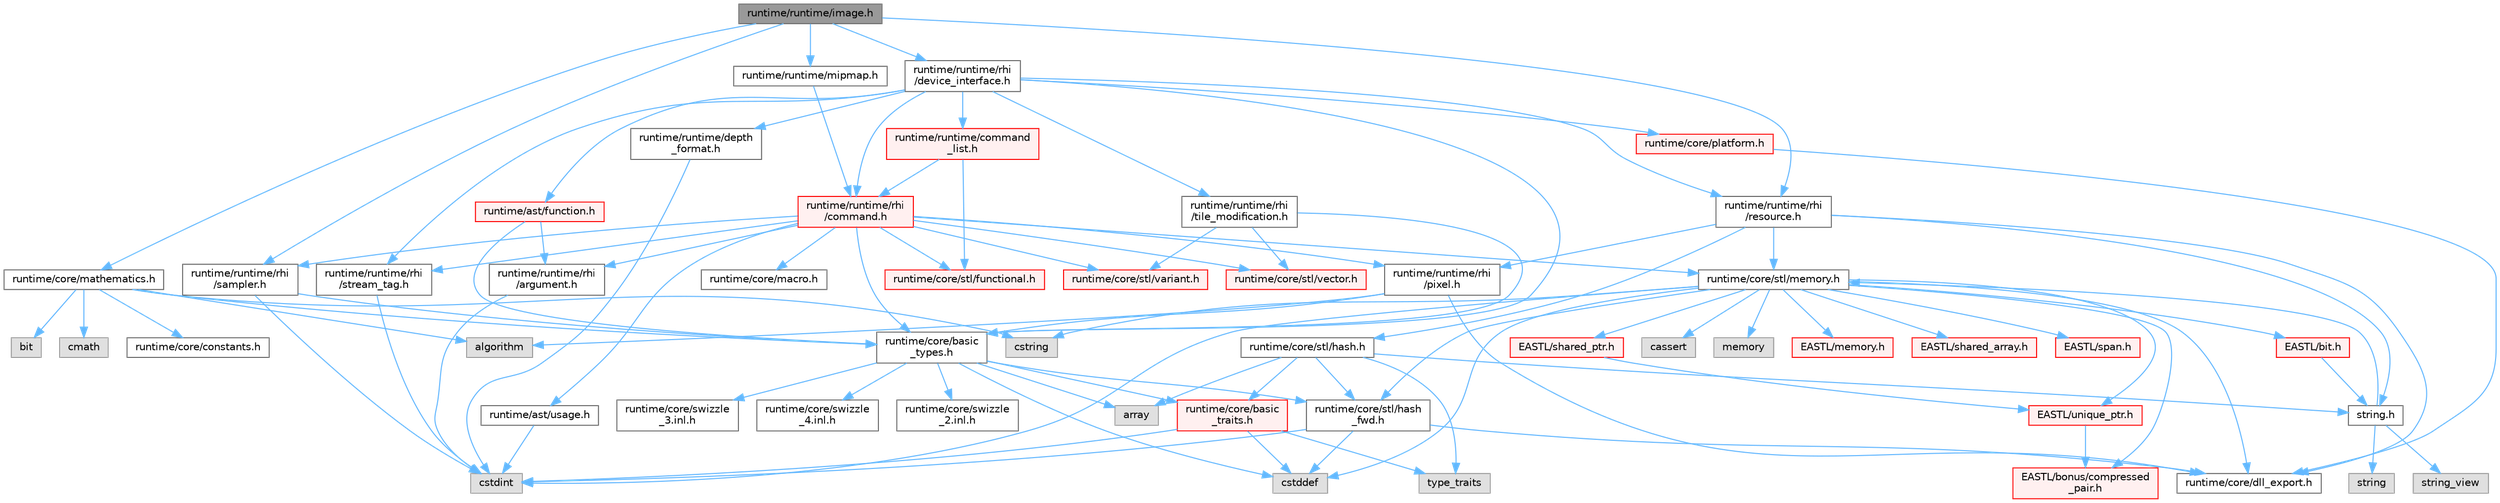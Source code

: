 digraph "runtime/runtime/image.h"
{
 // LATEX_PDF_SIZE
  bgcolor="transparent";
  edge [fontname=Helvetica,fontsize=10,labelfontname=Helvetica,labelfontsize=10];
  node [fontname=Helvetica,fontsize=10,shape=box,height=0.2,width=0.4];
  Node1 [id="Node000001",label="runtime/runtime/image.h",height=0.2,width=0.4,color="gray40", fillcolor="grey60", style="filled", fontcolor="black",tooltip=" "];
  Node1 -> Node2 [id="edge1_Node000001_Node000002",color="steelblue1",style="solid",tooltip=" "];
  Node2 [id="Node000002",label="runtime/core/mathematics.h",height=0.2,width=0.4,color="grey40", fillcolor="white", style="filled",URL="$mathematics_8h.html",tooltip=" "];
  Node2 -> Node3 [id="edge2_Node000002_Node000003",color="steelblue1",style="solid",tooltip=" "];
  Node3 [id="Node000003",label="bit",height=0.2,width=0.4,color="grey60", fillcolor="#E0E0E0", style="filled",tooltip=" "];
  Node2 -> Node4 [id="edge3_Node000002_Node000004",color="steelblue1",style="solid",tooltip=" "];
  Node4 [id="Node000004",label="cmath",height=0.2,width=0.4,color="grey60", fillcolor="#E0E0E0", style="filled",tooltip=" "];
  Node2 -> Node5 [id="edge4_Node000002_Node000005",color="steelblue1",style="solid",tooltip=" "];
  Node5 [id="Node000005",label="cstring",height=0.2,width=0.4,color="grey60", fillcolor="#E0E0E0", style="filled",tooltip=" "];
  Node2 -> Node6 [id="edge5_Node000002_Node000006",color="steelblue1",style="solid",tooltip=" "];
  Node6 [id="Node000006",label="algorithm",height=0.2,width=0.4,color="grey60", fillcolor="#E0E0E0", style="filled",tooltip=" "];
  Node2 -> Node7 [id="edge6_Node000002_Node000007",color="steelblue1",style="solid",tooltip=" "];
  Node7 [id="Node000007",label="runtime/core/basic\l_types.h",height=0.2,width=0.4,color="grey40", fillcolor="white", style="filled",URL="$basic__types_8h.html",tooltip=" "];
  Node7 -> Node8 [id="edge7_Node000007_Node000008",color="steelblue1",style="solid",tooltip=" "];
  Node8 [id="Node000008",label="cstddef",height=0.2,width=0.4,color="grey60", fillcolor="#E0E0E0", style="filled",tooltip=" "];
  Node7 -> Node9 [id="edge8_Node000007_Node000009",color="steelblue1",style="solid",tooltip=" "];
  Node9 [id="Node000009",label="array",height=0.2,width=0.4,color="grey60", fillcolor="#E0E0E0", style="filled",tooltip=" "];
  Node7 -> Node10 [id="edge9_Node000007_Node000010",color="steelblue1",style="solid",tooltip=" "];
  Node10 [id="Node000010",label="runtime/core/stl/hash\l_fwd.h",height=0.2,width=0.4,color="grey40", fillcolor="white", style="filled",URL="$hash__fwd_8h.html",tooltip=" "];
  Node10 -> Node8 [id="edge10_Node000010_Node000008",color="steelblue1",style="solid",tooltip=" "];
  Node10 -> Node11 [id="edge11_Node000010_Node000011",color="steelblue1",style="solid",tooltip=" "];
  Node11 [id="Node000011",label="cstdint",height=0.2,width=0.4,color="grey60", fillcolor="#E0E0E0", style="filled",tooltip=" "];
  Node10 -> Node12 [id="edge12_Node000010_Node000012",color="steelblue1",style="solid",tooltip=" "];
  Node12 [id="Node000012",label="runtime/core/dll_export.h",height=0.2,width=0.4,color="grey40", fillcolor="white", style="filled",URL="$dll__export_8h.html",tooltip=" "];
  Node7 -> Node13 [id="edge13_Node000007_Node000013",color="steelblue1",style="solid",tooltip=" "];
  Node13 [id="Node000013",label="runtime/core/basic\l_traits.h",height=0.2,width=0.4,color="red", fillcolor="#FFF0F0", style="filled",URL="$basic__traits_8h.html",tooltip=" "];
  Node13 -> Node11 [id="edge14_Node000013_Node000011",color="steelblue1",style="solid",tooltip=" "];
  Node13 -> Node8 [id="edge15_Node000013_Node000008",color="steelblue1",style="solid",tooltip=" "];
  Node13 -> Node14 [id="edge16_Node000013_Node000014",color="steelblue1",style="solid",tooltip=" "];
  Node14 [id="Node000014",label="type_traits",height=0.2,width=0.4,color="grey60", fillcolor="#E0E0E0", style="filled",tooltip=" "];
  Node7 -> Node23 [id="edge17_Node000007_Node000023",color="steelblue1",style="solid",tooltip=" "];
  Node23 [id="Node000023",label="runtime/core/swizzle\l_2.inl.h",height=0.2,width=0.4,color="grey40", fillcolor="white", style="filled",URL="$core_2swizzle__2_8inl_8h.html",tooltip=" "];
  Node7 -> Node24 [id="edge18_Node000007_Node000024",color="steelblue1",style="solid",tooltip=" "];
  Node24 [id="Node000024",label="runtime/core/swizzle\l_3.inl.h",height=0.2,width=0.4,color="grey40", fillcolor="white", style="filled",URL="$core_2swizzle__3_8inl_8h.html",tooltip=" "];
  Node7 -> Node25 [id="edge19_Node000007_Node000025",color="steelblue1",style="solid",tooltip=" "];
  Node25 [id="Node000025",label="runtime/core/swizzle\l_4.inl.h",height=0.2,width=0.4,color="grey40", fillcolor="white", style="filled",URL="$core_2swizzle__4_8inl_8h.html",tooltip=" "];
  Node2 -> Node26 [id="edge20_Node000002_Node000026",color="steelblue1",style="solid",tooltip=" "];
  Node26 [id="Node000026",label="runtime/core/constants.h",height=0.2,width=0.4,color="grey40", fillcolor="white", style="filled",URL="$constants_8h.html",tooltip=" "];
  Node1 -> Node27 [id="edge21_Node000001_Node000027",color="steelblue1",style="solid",tooltip=" "];
  Node27 [id="Node000027",label="runtime/runtime/rhi\l/resource.h",height=0.2,width=0.4,color="grey40", fillcolor="white", style="filled",URL="$runtime_2rhi_2resource_8h.html",tooltip=" "];
  Node27 -> Node12 [id="edge22_Node000027_Node000012",color="steelblue1",style="solid",tooltip=" "];
  Node27 -> Node28 [id="edge23_Node000027_Node000028",color="steelblue1",style="solid",tooltip=" "];
  Node28 [id="Node000028",label="runtime/core/stl/memory.h",height=0.2,width=0.4,color="grey40", fillcolor="white", style="filled",URL="$core_2stl_2memory_8h.html",tooltip=" "];
  Node28 -> Node8 [id="edge24_Node000028_Node000008",color="steelblue1",style="solid",tooltip=" "];
  Node28 -> Node11 [id="edge25_Node000028_Node000011",color="steelblue1",style="solid",tooltip=" "];
  Node28 -> Node29 [id="edge26_Node000028_Node000029",color="steelblue1",style="solid",tooltip=" "];
  Node29 [id="Node000029",label="cassert",height=0.2,width=0.4,color="grey60", fillcolor="#E0E0E0", style="filled",tooltip=" "];
  Node28 -> Node30 [id="edge27_Node000028_Node000030",color="steelblue1",style="solid",tooltip=" "];
  Node30 [id="Node000030",label="memory",height=0.2,width=0.4,color="grey60", fillcolor="#E0E0E0", style="filled",tooltip=" "];
  Node28 -> Node5 [id="edge28_Node000028_Node000005",color="steelblue1",style="solid",tooltip=" "];
  Node28 -> Node31 [id="edge29_Node000028_Node000031",color="steelblue1",style="solid",tooltip=" "];
  Node31 [id="Node000031",label="EASTL/bit.h",height=0.2,width=0.4,color="red", fillcolor="#FFF0F0", style="filled",URL="$bit_8h.html",tooltip=" "];
  Node31 -> Node52 [id="edge30_Node000031_Node000052",color="steelblue1",style="solid",tooltip=" "];
  Node52 [id="Node000052",label="string.h",height=0.2,width=0.4,color="grey40", fillcolor="white", style="filled",URL="$string_8h.html",tooltip=" "];
  Node52 -> Node53 [id="edge31_Node000052_Node000053",color="steelblue1",style="solid",tooltip=" "];
  Node53 [id="Node000053",label="string",height=0.2,width=0.4,color="grey60", fillcolor="#E0E0E0", style="filled",tooltip=" "];
  Node52 -> Node54 [id="edge32_Node000052_Node000054",color="steelblue1",style="solid",tooltip=" "];
  Node54 [id="Node000054",label="string_view",height=0.2,width=0.4,color="grey60", fillcolor="#E0E0E0", style="filled",tooltip=" "];
  Node52 -> Node28 [id="edge33_Node000052_Node000028",color="steelblue1",style="solid",tooltip=" "];
  Node28 -> Node55 [id="edge34_Node000028_Node000055",color="steelblue1",style="solid",tooltip=" "];
  Node55 [id="Node000055",label="EASTL/memory.h",height=0.2,width=0.4,color="red", fillcolor="#FFF0F0", style="filled",URL="$_e_a_s_t_l_2include_2_e_a_s_t_l_2memory_8h.html",tooltip=" "];
  Node28 -> Node82 [id="edge35_Node000028_Node000082",color="steelblue1",style="solid",tooltip=" "];
  Node82 [id="Node000082",label="EASTL/shared_array.h",height=0.2,width=0.4,color="red", fillcolor="#FFF0F0", style="filled",URL="$shared__array_8h.html",tooltip=" "];
  Node28 -> Node84 [id="edge36_Node000028_Node000084",color="steelblue1",style="solid",tooltip=" "];
  Node84 [id="Node000084",label="EASTL/unique_ptr.h",height=0.2,width=0.4,color="red", fillcolor="#FFF0F0", style="filled",URL="$unique__ptr_8h.html",tooltip=" "];
  Node84 -> Node85 [id="edge37_Node000084_Node000085",color="steelblue1",style="solid",tooltip=" "];
  Node85 [id="Node000085",label="EASTL/bonus/compressed\l_pair.h",height=0.2,width=0.4,color="red", fillcolor="#FFF0F0", style="filled",URL="$compressed__pair_8h.html",tooltip=" "];
  Node28 -> Node87 [id="edge38_Node000028_Node000087",color="steelblue1",style="solid",tooltip=" "];
  Node87 [id="Node000087",label="EASTL/shared_ptr.h",height=0.2,width=0.4,color="red", fillcolor="#FFF0F0", style="filled",URL="$shared__ptr_8h.html",tooltip=" "];
  Node87 -> Node84 [id="edge39_Node000087_Node000084",color="steelblue1",style="solid",tooltip=" "];
  Node28 -> Node167 [id="edge40_Node000028_Node000167",color="steelblue1",style="solid",tooltip=" "];
  Node167 [id="Node000167",label="EASTL/span.h",height=0.2,width=0.4,color="red", fillcolor="#FFF0F0", style="filled",URL="$span_8h.html",tooltip=" "];
  Node28 -> Node85 [id="edge41_Node000028_Node000085",color="steelblue1",style="solid",tooltip=" "];
  Node28 -> Node12 [id="edge42_Node000028_Node000012",color="steelblue1",style="solid",tooltip=" "];
  Node28 -> Node10 [id="edge43_Node000028_Node000010",color="steelblue1",style="solid",tooltip=" "];
  Node27 -> Node52 [id="edge44_Node000027_Node000052",color="steelblue1",style="solid",tooltip=" "];
  Node27 -> Node169 [id="edge45_Node000027_Node000169",color="steelblue1",style="solid",tooltip=" "];
  Node169 [id="Node000169",label="runtime/core/stl/hash.h",height=0.2,width=0.4,color="grey40", fillcolor="white", style="filled",URL="$hash_8h.html",tooltip=" "];
  Node169 -> Node9 [id="edge46_Node000169_Node000009",color="steelblue1",style="solid",tooltip=" "];
  Node169 -> Node14 [id="edge47_Node000169_Node000014",color="steelblue1",style="solid",tooltip=" "];
  Node169 -> Node10 [id="edge48_Node000169_Node000010",color="steelblue1",style="solid",tooltip=" "];
  Node169 -> Node52 [id="edge49_Node000169_Node000052",color="steelblue1",style="solid",tooltip=" "];
  Node169 -> Node13 [id="edge50_Node000169_Node000013",color="steelblue1",style="solid",tooltip=" "];
  Node27 -> Node170 [id="edge51_Node000027_Node000170",color="steelblue1",style="solid",tooltip=" "];
  Node170 [id="Node000170",label="runtime/runtime/rhi\l/pixel.h",height=0.2,width=0.4,color="grey40", fillcolor="white", style="filled",URL="$pixel_8h.html",tooltip=" "];
  Node170 -> Node6 [id="edge52_Node000170_Node000006",color="steelblue1",style="solid",tooltip=" "];
  Node170 -> Node12 [id="edge53_Node000170_Node000012",color="steelblue1",style="solid",tooltip=" "];
  Node170 -> Node7 [id="edge54_Node000170_Node000007",color="steelblue1",style="solid",tooltip=" "];
  Node1 -> Node171 [id="edge55_Node000001_Node000171",color="steelblue1",style="solid",tooltip=" "];
  Node171 [id="Node000171",label="runtime/runtime/mipmap.h",height=0.2,width=0.4,color="grey40", fillcolor="white", style="filled",URL="$mipmap_8h.html",tooltip=" "];
  Node171 -> Node172 [id="edge56_Node000171_Node000172",color="steelblue1",style="solid",tooltip=" "];
  Node172 [id="Node000172",label="runtime/runtime/rhi\l/command.h",height=0.2,width=0.4,color="red", fillcolor="#FFF0F0", style="filled",URL="$command_8h.html",tooltip=" "];
  Node172 -> Node173 [id="edge57_Node000172_Node000173",color="steelblue1",style="solid",tooltip=" "];
  Node173 [id="Node000173",label="runtime/core/macro.h",height=0.2,width=0.4,color="grey40", fillcolor="white", style="filled",URL="$macro_8h.html",tooltip=" "];
  Node172 -> Node7 [id="edge58_Node000172_Node000007",color="steelblue1",style="solid",tooltip=" "];
  Node172 -> Node174 [id="edge59_Node000172_Node000174",color="steelblue1",style="solid",tooltip=" "];
  Node174 [id="Node000174",label="runtime/core/stl/vector.h",height=0.2,width=0.4,color="red", fillcolor="#FFF0F0", style="filled",URL="$core_2stl_2vector_8h.html",tooltip=" "];
  Node172 -> Node28 [id="edge60_Node000172_Node000028",color="steelblue1",style="solid",tooltip=" "];
  Node172 -> Node181 [id="edge61_Node000172_Node000181",color="steelblue1",style="solid",tooltip=" "];
  Node181 [id="Node000181",label="runtime/core/stl/variant.h",height=0.2,width=0.4,color="red", fillcolor="#FFF0F0", style="filled",URL="$core_2stl_2variant_8h.html",tooltip=" "];
  Node172 -> Node187 [id="edge62_Node000172_Node000187",color="steelblue1",style="solid",tooltip=" "];
  Node187 [id="Node000187",label="runtime/core/stl/functional.h",height=0.2,width=0.4,color="red", fillcolor="#FFF0F0", style="filled",URL="$core_2stl_2functional_8h.html",tooltip=" "];
  Node172 -> Node190 [id="edge63_Node000172_Node000190",color="steelblue1",style="solid",tooltip=" "];
  Node190 [id="Node000190",label="runtime/ast/usage.h",height=0.2,width=0.4,color="grey40", fillcolor="white", style="filled",URL="$usage_8h.html",tooltip=" "];
  Node190 -> Node11 [id="edge64_Node000190_Node000011",color="steelblue1",style="solid",tooltip=" "];
  Node172 -> Node170 [id="edge65_Node000172_Node000170",color="steelblue1",style="solid",tooltip=" "];
  Node172 -> Node191 [id="edge66_Node000172_Node000191",color="steelblue1",style="solid",tooltip=" "];
  Node191 [id="Node000191",label="runtime/runtime/rhi\l/stream_tag.h",height=0.2,width=0.4,color="grey40", fillcolor="white", style="filled",URL="$stream__tag_8h.html",tooltip=" "];
  Node191 -> Node11 [id="edge67_Node000191_Node000011",color="steelblue1",style="solid",tooltip=" "];
  Node172 -> Node192 [id="edge68_Node000172_Node000192",color="steelblue1",style="solid",tooltip=" "];
  Node192 [id="Node000192",label="runtime/runtime/rhi\l/sampler.h",height=0.2,width=0.4,color="grey40", fillcolor="white", style="filled",URL="$sampler_8h.html",tooltip=" "];
  Node192 -> Node11 [id="edge69_Node000192_Node000011",color="steelblue1",style="solid",tooltip=" "];
  Node192 -> Node7 [id="edge70_Node000192_Node000007",color="steelblue1",style="solid",tooltip=" "];
  Node172 -> Node193 [id="edge71_Node000172_Node000193",color="steelblue1",style="solid",tooltip=" "];
  Node193 [id="Node000193",label="runtime/runtime/rhi\l/argument.h",height=0.2,width=0.4,color="grey40", fillcolor="white", style="filled",URL="$argument_8h.html",tooltip=" "];
  Node193 -> Node11 [id="edge72_Node000193_Node000011",color="steelblue1",style="solid",tooltip=" "];
  Node1 -> Node192 [id="edge73_Node000001_Node000192",color="steelblue1",style="solid",tooltip=" "];
  Node1 -> Node197 [id="edge74_Node000001_Node000197",color="steelblue1",style="solid",tooltip=" "];
  Node197 [id="Node000197",label="runtime/runtime/rhi\l/device_interface.h",height=0.2,width=0.4,color="grey40", fillcolor="white", style="filled",URL="$device__interface_8h.html",tooltip=" "];
  Node197 -> Node7 [id="edge75_Node000197_Node000007",color="steelblue1",style="solid",tooltip=" "];
  Node197 -> Node198 [id="edge76_Node000197_Node000198",color="steelblue1",style="solid",tooltip=" "];
  Node198 [id="Node000198",label="runtime/core/platform.h",height=0.2,width=0.4,color="red", fillcolor="#FFF0F0", style="filled",URL="$core_2_platform_8h.html",tooltip=" "];
  Node198 -> Node12 [id="edge77_Node000198_Node000012",color="steelblue1",style="solid",tooltip=" "];
  Node197 -> Node201 [id="edge78_Node000197_Node000201",color="steelblue1",style="solid",tooltip=" "];
  Node201 [id="Node000201",label="runtime/ast/function.h",height=0.2,width=0.4,color="red", fillcolor="#FFF0F0", style="filled",URL="$ast_2function_8h.html",tooltip=" "];
  Node201 -> Node7 [id="edge79_Node000201_Node000007",color="steelblue1",style="solid",tooltip=" "];
  Node201 -> Node193 [id="edge80_Node000201_Node000193",color="steelblue1",style="solid",tooltip=" "];
  Node197 -> Node27 [id="edge81_Node000197_Node000027",color="steelblue1",style="solid",tooltip=" "];
  Node197 -> Node191 [id="edge82_Node000197_Node000191",color="steelblue1",style="solid",tooltip=" "];
  Node197 -> Node172 [id="edge83_Node000197_Node000172",color="steelblue1",style="solid",tooltip=" "];
  Node197 -> Node212 [id="edge84_Node000197_Node000212",color="steelblue1",style="solid",tooltip=" "];
  Node212 [id="Node000212",label="runtime/runtime/rhi\l/tile_modification.h",height=0.2,width=0.4,color="grey40", fillcolor="white", style="filled",URL="$tile__modification_8h.html",tooltip=" "];
  Node212 -> Node7 [id="edge85_Node000212_Node000007",color="steelblue1",style="solid",tooltip=" "];
  Node212 -> Node181 [id="edge86_Node000212_Node000181",color="steelblue1",style="solid",tooltip=" "];
  Node212 -> Node174 [id="edge87_Node000212_Node000174",color="steelblue1",style="solid",tooltip=" "];
  Node197 -> Node213 [id="edge88_Node000197_Node000213",color="steelblue1",style="solid",tooltip=" "];
  Node213 [id="Node000213",label="runtime/runtime/command\l_list.h",height=0.2,width=0.4,color="red", fillcolor="#FFF0F0", style="filled",URL="$command__list_8h.html",tooltip=" "];
  Node213 -> Node187 [id="edge89_Node000213_Node000187",color="steelblue1",style="solid",tooltip=" "];
  Node213 -> Node172 [id="edge90_Node000213_Node000172",color="steelblue1",style="solid",tooltip=" "];
  Node197 -> Node214 [id="edge91_Node000197_Node000214",color="steelblue1",style="solid",tooltip=" "];
  Node214 [id="Node000214",label="runtime/runtime/depth\l_format.h",height=0.2,width=0.4,color="grey40", fillcolor="white", style="filled",URL="$depth__format_8h.html",tooltip=" "];
  Node214 -> Node11 [id="edge92_Node000214_Node000011",color="steelblue1",style="solid",tooltip=" "];
}
